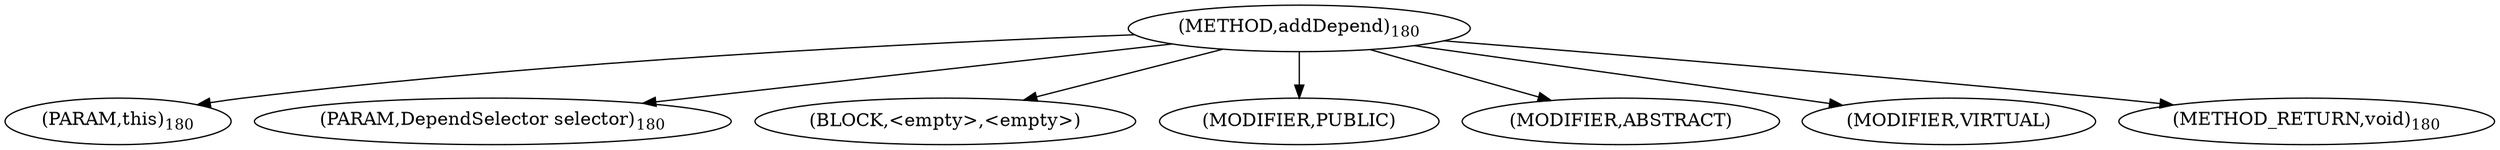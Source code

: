 digraph "addDepend" {  
"165" [label = <(METHOD,addDepend)<SUB>180</SUB>> ]
"166" [label = <(PARAM,this)<SUB>180</SUB>> ]
"167" [label = <(PARAM,DependSelector selector)<SUB>180</SUB>> ]
"168" [label = <(BLOCK,&lt;empty&gt;,&lt;empty&gt;)> ]
"169" [label = <(MODIFIER,PUBLIC)> ]
"170" [label = <(MODIFIER,ABSTRACT)> ]
"171" [label = <(MODIFIER,VIRTUAL)> ]
"172" [label = <(METHOD_RETURN,void)<SUB>180</SUB>> ]
  "165" -> "166" 
  "165" -> "167" 
  "165" -> "168" 
  "165" -> "169" 
  "165" -> "170" 
  "165" -> "171" 
  "165" -> "172" 
}
